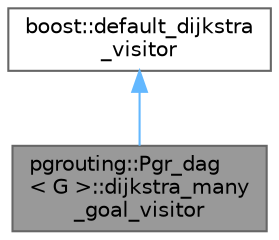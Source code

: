 digraph "pgrouting::Pgr_dag&lt; G &gt;::dijkstra_many_goal_visitor"
{
 // LATEX_PDF_SIZE
  bgcolor="transparent";
  edge [fontname=Helvetica,fontsize=10,labelfontname=Helvetica,labelfontsize=10];
  node [fontname=Helvetica,fontsize=10,shape=box,height=0.2,width=0.4];
  Node1 [id="Node000001",label="pgrouting::Pgr_dag\l\< G \>::dijkstra_many\l_goal_visitor",height=0.2,width=0.4,color="gray40", fillcolor="grey60", style="filled", fontcolor="black",tooltip="class for stopping when all targets are found"];
  Node2 -> Node1 [id="edge1_Node000001_Node000002",dir="back",color="steelblue1",style="solid",tooltip=" "];
  Node2 [id="Node000002",label="boost::default_dijkstra\l_visitor",height=0.2,width=0.4,color="gray40", fillcolor="white", style="filled",tooltip=" "];
}
